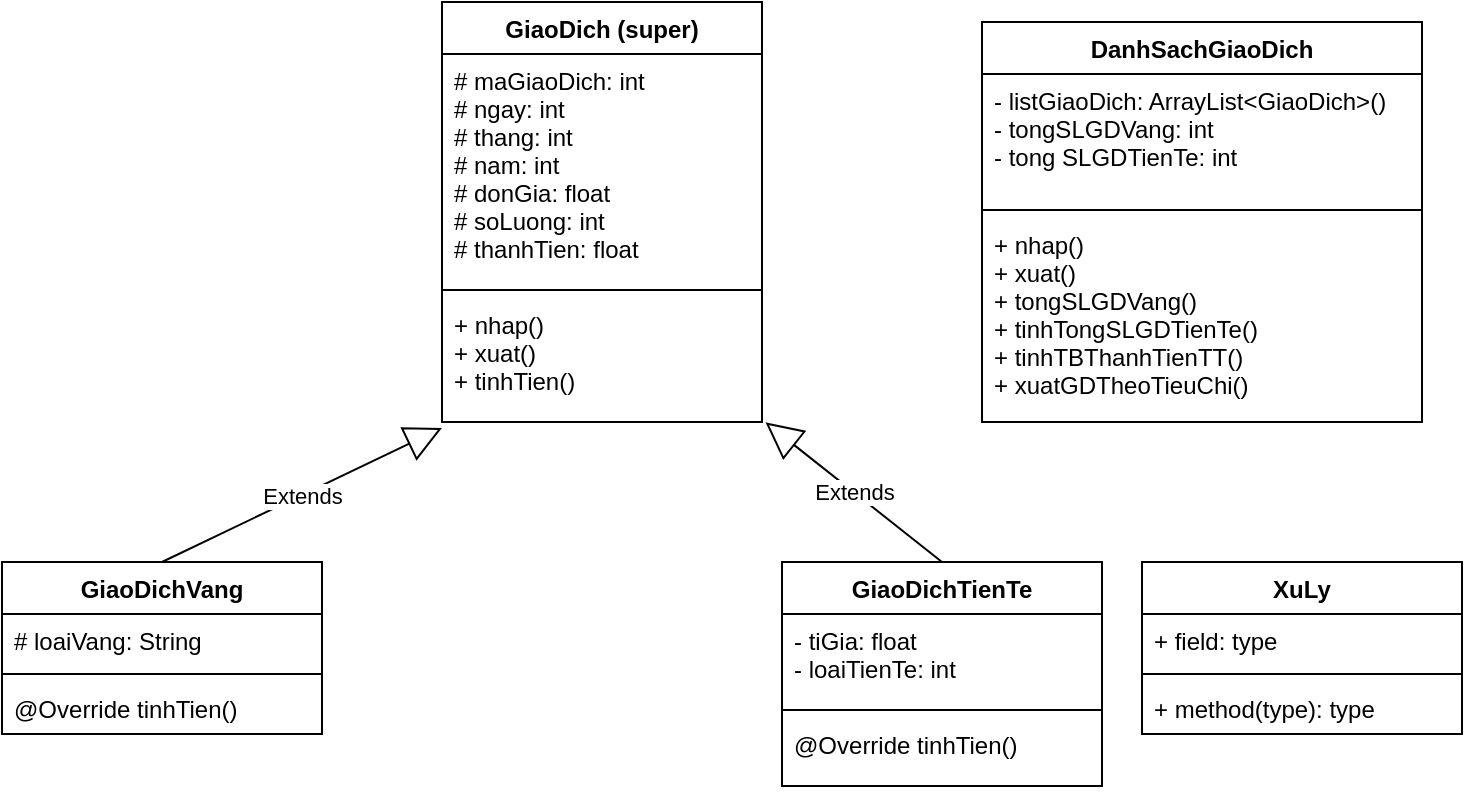 <mxfile version="20.2.8" type="github">
  <diagram id="BnTE62ytsvdGZQtbV1Mt" name="Page-1">
    <mxGraphModel dx="852" dy="365" grid="1" gridSize="10" guides="1" tooltips="1" connect="1" arrows="1" fold="1" page="1" pageScale="1" pageWidth="850" pageHeight="1100" math="0" shadow="0">
      <root>
        <mxCell id="0" />
        <mxCell id="1" parent="0" />
        <mxCell id="2XgzpGgX_Dnspsq_8UAF-1" value="GiaoDich (super)" style="swimlane;fontStyle=1;align=center;verticalAlign=top;childLayout=stackLayout;horizontal=1;startSize=26;horizontalStack=0;resizeParent=1;resizeParentMax=0;resizeLast=0;collapsible=1;marginBottom=0;" parent="1" vertex="1">
          <mxGeometry x="320" y="110" width="160" height="210" as="geometry" />
        </mxCell>
        <mxCell id="2XgzpGgX_Dnspsq_8UAF-2" value="# maGiaoDich: int&#xa;# ngay: int&#xa;# thang: int&#xa;# nam: int&#xa;# donGia: float&#xa;# soLuong: int&#xa;# thanhTien: float" style="text;strokeColor=none;fillColor=none;align=left;verticalAlign=top;spacingLeft=4;spacingRight=4;overflow=hidden;rotatable=0;points=[[0,0.5],[1,0.5]];portConstraint=eastwest;" parent="2XgzpGgX_Dnspsq_8UAF-1" vertex="1">
          <mxGeometry y="26" width="160" height="114" as="geometry" />
        </mxCell>
        <mxCell id="2XgzpGgX_Dnspsq_8UAF-3" value="" style="line;strokeWidth=1;fillColor=none;align=left;verticalAlign=middle;spacingTop=-1;spacingLeft=3;spacingRight=3;rotatable=0;labelPosition=right;points=[];portConstraint=eastwest;" parent="2XgzpGgX_Dnspsq_8UAF-1" vertex="1">
          <mxGeometry y="140" width="160" height="8" as="geometry" />
        </mxCell>
        <mxCell id="2XgzpGgX_Dnspsq_8UAF-4" value="+ nhap()&#xa;+ xuat()&#xa;+ tinhTien()" style="text;strokeColor=none;fillColor=none;align=left;verticalAlign=top;spacingLeft=4;spacingRight=4;overflow=hidden;rotatable=0;points=[[0,0.5],[1,0.5]];portConstraint=eastwest;" parent="2XgzpGgX_Dnspsq_8UAF-1" vertex="1">
          <mxGeometry y="148" width="160" height="62" as="geometry" />
        </mxCell>
        <mxCell id="2XgzpGgX_Dnspsq_8UAF-5" value="GiaoDichTienTe" style="swimlane;fontStyle=1;align=center;verticalAlign=top;childLayout=stackLayout;horizontal=1;startSize=26;horizontalStack=0;resizeParent=1;resizeParentMax=0;resizeLast=0;collapsible=1;marginBottom=0;" parent="1" vertex="1">
          <mxGeometry x="490" y="390" width="160" height="112" as="geometry" />
        </mxCell>
        <mxCell id="2XgzpGgX_Dnspsq_8UAF-6" value="- tiGia: float&#xa;- loaiTienTe: int" style="text;strokeColor=none;fillColor=none;align=left;verticalAlign=top;spacingLeft=4;spacingRight=4;overflow=hidden;rotatable=0;points=[[0,0.5],[1,0.5]];portConstraint=eastwest;" parent="2XgzpGgX_Dnspsq_8UAF-5" vertex="1">
          <mxGeometry y="26" width="160" height="44" as="geometry" />
        </mxCell>
        <mxCell id="2XgzpGgX_Dnspsq_8UAF-7" value="" style="line;strokeWidth=1;fillColor=none;align=left;verticalAlign=middle;spacingTop=-1;spacingLeft=3;spacingRight=3;rotatable=0;labelPosition=right;points=[];portConstraint=eastwest;" parent="2XgzpGgX_Dnspsq_8UAF-5" vertex="1">
          <mxGeometry y="70" width="160" height="8" as="geometry" />
        </mxCell>
        <mxCell id="2XgzpGgX_Dnspsq_8UAF-8" value="@Override tinhTien()" style="text;strokeColor=none;fillColor=none;align=left;verticalAlign=top;spacingLeft=4;spacingRight=4;overflow=hidden;rotatable=0;points=[[0,0.5],[1,0.5]];portConstraint=eastwest;" parent="2XgzpGgX_Dnspsq_8UAF-5" vertex="1">
          <mxGeometry y="78" width="160" height="34" as="geometry" />
        </mxCell>
        <mxCell id="2XgzpGgX_Dnspsq_8UAF-9" value="GiaoDichVang" style="swimlane;fontStyle=1;align=center;verticalAlign=top;childLayout=stackLayout;horizontal=1;startSize=26;horizontalStack=0;resizeParent=1;resizeParentMax=0;resizeLast=0;collapsible=1;marginBottom=0;" parent="1" vertex="1">
          <mxGeometry x="100" y="390" width="160" height="86" as="geometry" />
        </mxCell>
        <mxCell id="2XgzpGgX_Dnspsq_8UAF-10" value="# loaiVang: String" style="text;strokeColor=none;fillColor=none;align=left;verticalAlign=top;spacingLeft=4;spacingRight=4;overflow=hidden;rotatable=0;points=[[0,0.5],[1,0.5]];portConstraint=eastwest;" parent="2XgzpGgX_Dnspsq_8UAF-9" vertex="1">
          <mxGeometry y="26" width="160" height="26" as="geometry" />
        </mxCell>
        <mxCell id="2XgzpGgX_Dnspsq_8UAF-11" value="" style="line;strokeWidth=1;fillColor=none;align=left;verticalAlign=middle;spacingTop=-1;spacingLeft=3;spacingRight=3;rotatable=0;labelPosition=right;points=[];portConstraint=eastwest;" parent="2XgzpGgX_Dnspsq_8UAF-9" vertex="1">
          <mxGeometry y="52" width="160" height="8" as="geometry" />
        </mxCell>
        <mxCell id="2XgzpGgX_Dnspsq_8UAF-12" value="@Override tinhTien()" style="text;strokeColor=none;fillColor=none;align=left;verticalAlign=top;spacingLeft=4;spacingRight=4;overflow=hidden;rotatable=0;points=[[0,0.5],[1,0.5]];portConstraint=eastwest;" parent="2XgzpGgX_Dnspsq_8UAF-9" vertex="1">
          <mxGeometry y="60" width="160" height="26" as="geometry" />
        </mxCell>
        <mxCell id="2XgzpGgX_Dnspsq_8UAF-13" value="Extends" style="endArrow=block;endSize=16;endFill=0;html=1;rounded=0;exitX=0.5;exitY=0;exitDx=0;exitDy=0;entryX=0;entryY=1.048;entryDx=0;entryDy=0;entryPerimeter=0;" parent="1" source="2XgzpGgX_Dnspsq_8UAF-9" target="2XgzpGgX_Dnspsq_8UAF-4" edge="1">
          <mxGeometry width="160" relative="1" as="geometry">
            <mxPoint x="290" y="290" as="sourcePoint" />
            <mxPoint x="450" y="290" as="targetPoint" />
          </mxGeometry>
        </mxCell>
        <mxCell id="2XgzpGgX_Dnspsq_8UAF-14" value="Extends" style="endArrow=block;endSize=16;endFill=0;html=1;rounded=0;entryX=1.011;entryY=1.003;entryDx=0;entryDy=0;entryPerimeter=0;exitX=0.5;exitY=0;exitDx=0;exitDy=0;" parent="1" source="2XgzpGgX_Dnspsq_8UAF-5" target="2XgzpGgX_Dnspsq_8UAF-4" edge="1">
          <mxGeometry width="160" relative="1" as="geometry">
            <mxPoint x="490" y="360" as="sourcePoint" />
            <mxPoint x="650" y="360" as="targetPoint" />
          </mxGeometry>
        </mxCell>
        <mxCell id="2XgzpGgX_Dnspsq_8UAF-20" value="DanhSachGiaoDich" style="swimlane;fontStyle=1;align=center;verticalAlign=top;childLayout=stackLayout;horizontal=1;startSize=26;horizontalStack=0;resizeParent=1;resizeParentMax=0;resizeLast=0;collapsible=1;marginBottom=0;" parent="1" vertex="1">
          <mxGeometry x="590" y="120" width="220" height="200" as="geometry" />
        </mxCell>
        <mxCell id="2XgzpGgX_Dnspsq_8UAF-21" value="- listGiaoDich: ArrayList&lt;GiaoDich&gt;()&#xa;- tongSLGDVang: int&#xa;- tong SLGDTienTe: int" style="text;strokeColor=none;fillColor=none;align=left;verticalAlign=top;spacingLeft=4;spacingRight=4;overflow=hidden;rotatable=0;points=[[0,0.5],[1,0.5]];portConstraint=eastwest;" parent="2XgzpGgX_Dnspsq_8UAF-20" vertex="1">
          <mxGeometry y="26" width="220" height="64" as="geometry" />
        </mxCell>
        <mxCell id="2XgzpGgX_Dnspsq_8UAF-22" value="" style="line;strokeWidth=1;fillColor=none;align=left;verticalAlign=middle;spacingTop=-1;spacingLeft=3;spacingRight=3;rotatable=0;labelPosition=right;points=[];portConstraint=eastwest;" parent="2XgzpGgX_Dnspsq_8UAF-20" vertex="1">
          <mxGeometry y="90" width="220" height="8" as="geometry" />
        </mxCell>
        <mxCell id="2XgzpGgX_Dnspsq_8UAF-23" value="+ nhap()&#xa;+ xuat()&#xa;+ tongSLGDVang()&#xa;+ tinhTongSLGDTienTe()&#xa;+ tinhTBThanhTienTT()&#xa;+ xuatGDTheoTieuChi()" style="text;strokeColor=none;fillColor=none;align=left;verticalAlign=top;spacingLeft=4;spacingRight=4;overflow=hidden;rotatable=0;points=[[0,0.5],[1,0.5]];portConstraint=eastwest;" parent="2XgzpGgX_Dnspsq_8UAF-20" vertex="1">
          <mxGeometry y="98" width="220" height="102" as="geometry" />
        </mxCell>
        <mxCell id="2XgzpGgX_Dnspsq_8UAF-28" value="XuLy" style="swimlane;fontStyle=1;align=center;verticalAlign=top;childLayout=stackLayout;horizontal=1;startSize=26;horizontalStack=0;resizeParent=1;resizeParentMax=0;resizeLast=0;collapsible=1;marginBottom=0;" parent="1" vertex="1">
          <mxGeometry x="670" y="390" width="160" height="86" as="geometry" />
        </mxCell>
        <mxCell id="2XgzpGgX_Dnspsq_8UAF-29" value="+ field: type" style="text;strokeColor=none;fillColor=none;align=left;verticalAlign=top;spacingLeft=4;spacingRight=4;overflow=hidden;rotatable=0;points=[[0,0.5],[1,0.5]];portConstraint=eastwest;" parent="2XgzpGgX_Dnspsq_8UAF-28" vertex="1">
          <mxGeometry y="26" width="160" height="26" as="geometry" />
        </mxCell>
        <mxCell id="2XgzpGgX_Dnspsq_8UAF-30" value="" style="line;strokeWidth=1;fillColor=none;align=left;verticalAlign=middle;spacingTop=-1;spacingLeft=3;spacingRight=3;rotatable=0;labelPosition=right;points=[];portConstraint=eastwest;" parent="2XgzpGgX_Dnspsq_8UAF-28" vertex="1">
          <mxGeometry y="52" width="160" height="8" as="geometry" />
        </mxCell>
        <mxCell id="2XgzpGgX_Dnspsq_8UAF-31" value="+ method(type): type" style="text;strokeColor=none;fillColor=none;align=left;verticalAlign=top;spacingLeft=4;spacingRight=4;overflow=hidden;rotatable=0;points=[[0,0.5],[1,0.5]];portConstraint=eastwest;" parent="2XgzpGgX_Dnspsq_8UAF-28" vertex="1">
          <mxGeometry y="60" width="160" height="26" as="geometry" />
        </mxCell>
      </root>
    </mxGraphModel>
  </diagram>
</mxfile>

